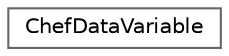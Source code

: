digraph "クラス階層図"
{
 // LATEX_PDF_SIZE
  bgcolor="transparent";
  edge [fontname=Helvetica,fontsize=10,labelfontname=Helvetica,labelfontsize=10];
  node [fontname=Helvetica,fontsize=10,shape=box,height=0.2,width=0.4];
  rankdir="LR";
  Node0 [id="Node000000",label="ChefDataVariable",height=0.2,width=0.4,color="grey40", fillcolor="white", style="filled",URL="$class_chef_data_variable.html",tooltip=" "];
}
